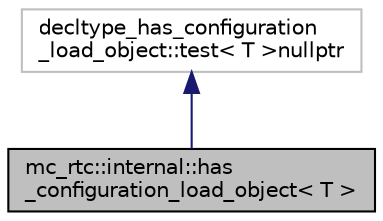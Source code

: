 digraph "mc_rtc::internal::has_configuration_load_object&lt; T &gt;"
{
 // INTERACTIVE_SVG=YES
  edge [fontname="Helvetica",fontsize="10",labelfontname="Helvetica",labelfontsize="10"];
  node [fontname="Helvetica",fontsize="10",shape=record];
  Node0 [label="mc_rtc::internal::has\l_configuration_load_object\< T \>",height=0.2,width=0.4,color="black", fillcolor="grey75", style="filled", fontcolor="black"];
  Node1 -> Node0 [dir="back",color="midnightblue",fontsize="10",style="solid",fontname="Helvetica"];
  Node1 [label="decltype_has_configuration\l_load_object::test\< T \>nullptr",height=0.2,width=0.4,color="grey75", fillcolor="white", style="filled"];
}
